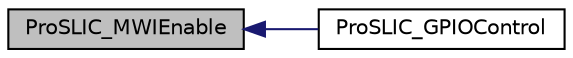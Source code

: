 digraph "ProSLIC_MWIEnable"
{
  edge [fontname="Helvetica",fontsize="10",labelfontname="Helvetica",labelfontsize="10"];
  node [fontname="Helvetica",fontsize="10",shape=record];
  rankdir="LR";
  Node1 [label="ProSLIC_MWIEnable",height=0.2,width=0.4,color="black", fillcolor="grey75", style="filled", fontcolor="black"];
  Node1 -> Node2 [dir="back",color="midnightblue",fontsize="10",style="solid",fontname="Helvetica"];
  Node2 [label="ProSLIC_GPIOControl",height=0.2,width=0.4,color="black", fillcolor="white", style="filled",URL="$group___p_r_o_s_l_i_c___g_p_i_o.html#ga016c780745433def9c9844abe60deed1",tooltip="This function controls the GPIOs of the ProSLIC. "];
}
